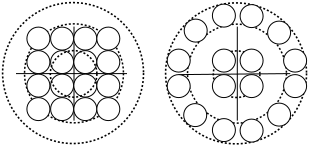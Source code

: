 <?xml version="1.0" encoding="UTF-8"?>
<dia:diagram xmlns:dia="http://www.lysator.liu.se/~alla/dia/">
  <dia:layer name="Background" visible="true" active="true">
    <dia:object type="Geometric - Perfect Circle" version="1" id="O0">
      <dia:attribute name="obj_pos">
        <dia:point val="18.18,-3.56"/>
      </dia:attribute>
      <dia:attribute name="obj_bb">
        <dia:rectangle val="18.14,-3.6;25.267,3.527"/>
      </dia:attribute>
      <dia:attribute name="meta">
        <dia:composite type="dict"/>
      </dia:attribute>
      <dia:attribute name="elem_corner">
        <dia:point val="18.18,-3.56"/>
      </dia:attribute>
      <dia:attribute name="elem_width">
        <dia:real val="7.047"/>
      </dia:attribute>
      <dia:attribute name="elem_height">
        <dia:real val="7.047"/>
      </dia:attribute>
      <dia:attribute name="line_width">
        <dia:real val="0.08"/>
      </dia:attribute>
      <dia:attribute name="line_colour">
        <dia:color val="#000000"/>
      </dia:attribute>
      <dia:attribute name="fill_colour">
        <dia:color val="#000000"/>
      </dia:attribute>
      <dia:attribute name="show_background">
        <dia:boolean val="false"/>
      </dia:attribute>
      <dia:attribute name="line_style">
        <dia:enum val="4"/>
        <dia:real val="1"/>
      </dia:attribute>
      <dia:attribute name="flip_horizontal">
        <dia:boolean val="false"/>
      </dia:attribute>
      <dia:attribute name="flip_vertical">
        <dia:boolean val="false"/>
      </dia:attribute>
      <dia:attribute name="subscale">
        <dia:real val="1"/>
      </dia:attribute>
    </dia:object>
    <dia:object type="Geometric - Perfect Circle" version="1" id="O1">
      <dia:attribute name="obj_pos">
        <dia:point val="19.275,-2.498"/>
      </dia:attribute>
      <dia:attribute name="obj_bb">
        <dia:rectangle val="19.238,-2.535;24.262,2.49"/>
      </dia:attribute>
      <dia:attribute name="meta">
        <dia:composite type="dict"/>
      </dia:attribute>
      <dia:attribute name="elem_corner">
        <dia:point val="19.275,-2.498"/>
      </dia:attribute>
      <dia:attribute name="elem_width">
        <dia:real val="4.95"/>
      </dia:attribute>
      <dia:attribute name="elem_height">
        <dia:real val="4.95"/>
      </dia:attribute>
      <dia:attribute name="line_width">
        <dia:real val="0.075"/>
      </dia:attribute>
      <dia:attribute name="line_colour">
        <dia:color val="#000000"/>
      </dia:attribute>
      <dia:attribute name="fill_colour">
        <dia:color val="#000000"/>
      </dia:attribute>
      <dia:attribute name="show_background">
        <dia:boolean val="false"/>
      </dia:attribute>
      <dia:attribute name="line_style">
        <dia:enum val="4"/>
        <dia:real val="1"/>
      </dia:attribute>
      <dia:attribute name="flip_horizontal">
        <dia:boolean val="false"/>
      </dia:attribute>
      <dia:attribute name="flip_vertical">
        <dia:boolean val="false"/>
      </dia:attribute>
      <dia:attribute name="subscale">
        <dia:real val="1"/>
      </dia:attribute>
    </dia:object>
    <dia:object type="Geometric - Perfect Circle" version="1" id="O2">
      <dia:attribute name="obj_pos">
        <dia:point val="20.565,-1.16"/>
      </dia:attribute>
      <dia:attribute name="obj_bb">
        <dia:rectangle val="20.525,-1.2;22.935,1.21"/>
      </dia:attribute>
      <dia:attribute name="meta">
        <dia:composite type="dict"/>
      </dia:attribute>
      <dia:attribute name="elem_corner">
        <dia:point val="20.565,-1.16"/>
      </dia:attribute>
      <dia:attribute name="elem_width">
        <dia:real val="2.33"/>
      </dia:attribute>
      <dia:attribute name="elem_height">
        <dia:real val="2.33"/>
      </dia:attribute>
      <dia:attribute name="line_width">
        <dia:real val="0.08"/>
      </dia:attribute>
      <dia:attribute name="line_colour">
        <dia:color val="#000000"/>
      </dia:attribute>
      <dia:attribute name="fill_colour">
        <dia:color val="#000000"/>
      </dia:attribute>
      <dia:attribute name="show_background">
        <dia:boolean val="false"/>
      </dia:attribute>
      <dia:attribute name="line_style">
        <dia:enum val="4"/>
        <dia:real val="1"/>
      </dia:attribute>
      <dia:attribute name="flip_horizontal">
        <dia:boolean val="false"/>
      </dia:attribute>
      <dia:attribute name="flip_vertical">
        <dia:boolean val="false"/>
      </dia:attribute>
      <dia:attribute name="subscale">
        <dia:real val="1"/>
      </dia:attribute>
    </dia:object>
    <dia:object type="Geometric - Perfect Circle" version="1" id="O3">
      <dia:attribute name="obj_pos">
        <dia:point val="10.03,-3.575"/>
      </dia:attribute>
      <dia:attribute name="obj_bb">
        <dia:rectangle val="9.99,-3.615;17.117,3.513"/>
      </dia:attribute>
      <dia:attribute name="meta">
        <dia:composite type="dict"/>
      </dia:attribute>
      <dia:attribute name="elem_corner">
        <dia:point val="10.03,-3.575"/>
      </dia:attribute>
      <dia:attribute name="elem_width">
        <dia:real val="7.047"/>
      </dia:attribute>
      <dia:attribute name="elem_height">
        <dia:real val="7.047"/>
      </dia:attribute>
      <dia:attribute name="line_width">
        <dia:real val="0.08"/>
      </dia:attribute>
      <dia:attribute name="line_colour">
        <dia:color val="#000000"/>
      </dia:attribute>
      <dia:attribute name="fill_colour">
        <dia:color val="#000000"/>
      </dia:attribute>
      <dia:attribute name="show_background">
        <dia:boolean val="false"/>
      </dia:attribute>
      <dia:attribute name="line_style">
        <dia:enum val="4"/>
        <dia:real val="1"/>
      </dia:attribute>
      <dia:attribute name="flip_horizontal">
        <dia:boolean val="false"/>
      </dia:attribute>
      <dia:attribute name="flip_vertical">
        <dia:boolean val="false"/>
      </dia:attribute>
      <dia:attribute name="subscale">
        <dia:real val="1"/>
      </dia:attribute>
    </dia:object>
    <dia:object type="Geometric - Perfect Circle" version="1" id="O4">
      <dia:attribute name="obj_pos">
        <dia:point val="11.125,-2.513"/>
      </dia:attribute>
      <dia:attribute name="obj_bb">
        <dia:rectangle val="11.088,-2.55;16.113,2.475"/>
      </dia:attribute>
      <dia:attribute name="meta">
        <dia:composite type="dict"/>
      </dia:attribute>
      <dia:attribute name="elem_corner">
        <dia:point val="11.125,-2.513"/>
      </dia:attribute>
      <dia:attribute name="elem_width">
        <dia:real val="4.95"/>
      </dia:attribute>
      <dia:attribute name="elem_height">
        <dia:real val="4.95"/>
      </dia:attribute>
      <dia:attribute name="line_width">
        <dia:real val="0.075"/>
      </dia:attribute>
      <dia:attribute name="line_colour">
        <dia:color val="#000000"/>
      </dia:attribute>
      <dia:attribute name="fill_colour">
        <dia:color val="#000000"/>
      </dia:attribute>
      <dia:attribute name="show_background">
        <dia:boolean val="false"/>
      </dia:attribute>
      <dia:attribute name="line_style">
        <dia:enum val="4"/>
        <dia:real val="1"/>
      </dia:attribute>
      <dia:attribute name="flip_horizontal">
        <dia:boolean val="false"/>
      </dia:attribute>
      <dia:attribute name="flip_vertical">
        <dia:boolean val="false"/>
      </dia:attribute>
      <dia:attribute name="subscale">
        <dia:real val="1"/>
      </dia:attribute>
    </dia:object>
    <dia:object type="Standard - Line" version="0" id="O5">
      <dia:attribute name="obj_pos">
        <dia:point val="10.7,-0.025"/>
      </dia:attribute>
      <dia:attribute name="obj_bb">
        <dia:rectangle val="10.675,-0.05;16.275,0"/>
      </dia:attribute>
      <dia:attribute name="conn_endpoints">
        <dia:point val="10.7,-0.025"/>
        <dia:point val="16.25,-0.025"/>
      </dia:attribute>
      <dia:attribute name="numcp">
        <dia:int val="1"/>
      </dia:attribute>
      <dia:attribute name="line_width">
        <dia:real val="0.05"/>
      </dia:attribute>
    </dia:object>
    <dia:object type="Standard - Line" version="0" id="O6">
      <dia:attribute name="obj_pos">
        <dia:point val="13.6,-2.375"/>
      </dia:attribute>
      <dia:attribute name="obj_bb">
        <dia:rectangle val="13.575,-2.4;13.625,2.35"/>
      </dia:attribute>
      <dia:attribute name="conn_endpoints">
        <dia:point val="13.6,-2.375"/>
        <dia:point val="13.6,2.325"/>
      </dia:attribute>
      <dia:attribute name="numcp">
        <dia:int val="1"/>
      </dia:attribute>
      <dia:attribute name="line_width">
        <dia:real val="0.05"/>
      </dia:attribute>
    </dia:object>
    <dia:group>
      <dia:object type="Standard - Ellipse" version="0" id="O7">
        <dia:attribute name="obj_pos">
          <dia:point val="11.245,-1.175"/>
        </dia:attribute>
        <dia:attribute name="obj_bb">
          <dia:rectangle val="11.232,-1.188;12.408,-0.013"/>
        </dia:attribute>
        <dia:attribute name="elem_corner">
          <dia:point val="11.245,-1.175"/>
        </dia:attribute>
        <dia:attribute name="elem_width">
          <dia:real val="1.15"/>
        </dia:attribute>
        <dia:attribute name="elem_height">
          <dia:real val="1.15"/>
        </dia:attribute>
        <dia:attribute name="border_width">
          <dia:real val="0.025"/>
        </dia:attribute>
        <dia:attribute name="aspect">
          <dia:enum val="2"/>
        </dia:attribute>
      </dia:object>
      <dia:object type="Standard - Ellipse" version="0" id="O8">
        <dia:attribute name="obj_pos">
          <dia:point val="11.245,-1.192e-08"/>
        </dia:attribute>
        <dia:attribute name="obj_bb">
          <dia:rectangle val="11.232,-0.013;12.408,1.163"/>
        </dia:attribute>
        <dia:attribute name="elem_corner">
          <dia:point val="11.245,-1.192e-08"/>
        </dia:attribute>
        <dia:attribute name="elem_width">
          <dia:real val="1.15"/>
        </dia:attribute>
        <dia:attribute name="elem_height">
          <dia:real val="1.15"/>
        </dia:attribute>
        <dia:attribute name="border_width">
          <dia:real val="0.025"/>
        </dia:attribute>
        <dia:attribute name="aspect">
          <dia:enum val="2"/>
        </dia:attribute>
      </dia:object>
      <dia:object type="Standard - Ellipse" version="0" id="O9">
        <dia:attribute name="obj_pos">
          <dia:point val="11.245,-2.35"/>
        </dia:attribute>
        <dia:attribute name="obj_bb">
          <dia:rectangle val="11.232,-2.362;12.408,-1.188"/>
        </dia:attribute>
        <dia:attribute name="elem_corner">
          <dia:point val="11.245,-2.35"/>
        </dia:attribute>
        <dia:attribute name="elem_width">
          <dia:real val="1.15"/>
        </dia:attribute>
        <dia:attribute name="elem_height">
          <dia:real val="1.15"/>
        </dia:attribute>
        <dia:attribute name="border_width">
          <dia:real val="0.025"/>
        </dia:attribute>
        <dia:attribute name="aspect">
          <dia:enum val="2"/>
        </dia:attribute>
      </dia:object>
      <dia:object type="Standard - Ellipse" version="0" id="O10">
        <dia:attribute name="obj_pos">
          <dia:point val="11.245,1.175"/>
        </dia:attribute>
        <dia:attribute name="obj_bb">
          <dia:rectangle val="11.232,1.163;12.408,2.337"/>
        </dia:attribute>
        <dia:attribute name="elem_corner">
          <dia:point val="11.245,1.175"/>
        </dia:attribute>
        <dia:attribute name="elem_width">
          <dia:real val="1.15"/>
        </dia:attribute>
        <dia:attribute name="elem_height">
          <dia:real val="1.15"/>
        </dia:attribute>
        <dia:attribute name="border_width">
          <dia:real val="0.025"/>
        </dia:attribute>
        <dia:attribute name="aspect">
          <dia:enum val="2"/>
        </dia:attribute>
      </dia:object>
    </dia:group>
    <dia:group>
      <dia:object type="Standard - Ellipse" version="0" id="O11">
        <dia:attribute name="obj_pos">
          <dia:point val="12.43,-1.175"/>
        </dia:attribute>
        <dia:attribute name="obj_bb">
          <dia:rectangle val="12.418,-1.188;13.592,-0.013"/>
        </dia:attribute>
        <dia:attribute name="elem_corner">
          <dia:point val="12.43,-1.175"/>
        </dia:attribute>
        <dia:attribute name="elem_width">
          <dia:real val="1.15"/>
        </dia:attribute>
        <dia:attribute name="elem_height">
          <dia:real val="1.15"/>
        </dia:attribute>
        <dia:attribute name="border_width">
          <dia:real val="0.025"/>
        </dia:attribute>
        <dia:attribute name="aspect">
          <dia:enum val="2"/>
        </dia:attribute>
      </dia:object>
      <dia:object type="Standard - Ellipse" version="0" id="O12">
        <dia:attribute name="obj_pos">
          <dia:point val="12.43,-1.192e-08"/>
        </dia:attribute>
        <dia:attribute name="obj_bb">
          <dia:rectangle val="12.418,-0.013;13.592,1.163"/>
        </dia:attribute>
        <dia:attribute name="elem_corner">
          <dia:point val="12.43,-1.192e-08"/>
        </dia:attribute>
        <dia:attribute name="elem_width">
          <dia:real val="1.15"/>
        </dia:attribute>
        <dia:attribute name="elem_height">
          <dia:real val="1.15"/>
        </dia:attribute>
        <dia:attribute name="border_width">
          <dia:real val="0.025"/>
        </dia:attribute>
        <dia:attribute name="aspect">
          <dia:enum val="2"/>
        </dia:attribute>
      </dia:object>
      <dia:object type="Standard - Ellipse" version="0" id="O13">
        <dia:attribute name="obj_pos">
          <dia:point val="12.43,-2.35"/>
        </dia:attribute>
        <dia:attribute name="obj_bb">
          <dia:rectangle val="12.418,-2.362;13.592,-1.188"/>
        </dia:attribute>
        <dia:attribute name="elem_corner">
          <dia:point val="12.43,-2.35"/>
        </dia:attribute>
        <dia:attribute name="elem_width">
          <dia:real val="1.15"/>
        </dia:attribute>
        <dia:attribute name="elem_height">
          <dia:real val="1.15"/>
        </dia:attribute>
        <dia:attribute name="border_width">
          <dia:real val="0.025"/>
        </dia:attribute>
        <dia:attribute name="aspect">
          <dia:enum val="2"/>
        </dia:attribute>
      </dia:object>
      <dia:object type="Standard - Ellipse" version="0" id="O14">
        <dia:attribute name="obj_pos">
          <dia:point val="12.43,1.175"/>
        </dia:attribute>
        <dia:attribute name="obj_bb">
          <dia:rectangle val="12.418,1.163;13.592,2.337"/>
        </dia:attribute>
        <dia:attribute name="elem_corner">
          <dia:point val="12.43,1.175"/>
        </dia:attribute>
        <dia:attribute name="elem_width">
          <dia:real val="1.15"/>
        </dia:attribute>
        <dia:attribute name="elem_height">
          <dia:real val="1.15"/>
        </dia:attribute>
        <dia:attribute name="border_width">
          <dia:real val="0.025"/>
        </dia:attribute>
        <dia:attribute name="aspect">
          <dia:enum val="2"/>
        </dia:attribute>
      </dia:object>
    </dia:group>
    <dia:group>
      <dia:object type="Standard - Ellipse" version="0" id="O15">
        <dia:attribute name="obj_pos">
          <dia:point val="13.59,-1.175"/>
        </dia:attribute>
        <dia:attribute name="obj_bb">
          <dia:rectangle val="13.578,-1.188;14.752,-0.013"/>
        </dia:attribute>
        <dia:attribute name="elem_corner">
          <dia:point val="13.59,-1.175"/>
        </dia:attribute>
        <dia:attribute name="elem_width">
          <dia:real val="1.15"/>
        </dia:attribute>
        <dia:attribute name="elem_height">
          <dia:real val="1.15"/>
        </dia:attribute>
        <dia:attribute name="border_width">
          <dia:real val="0.025"/>
        </dia:attribute>
        <dia:attribute name="aspect">
          <dia:enum val="2"/>
        </dia:attribute>
      </dia:object>
      <dia:object type="Standard - Ellipse" version="0" id="O16">
        <dia:attribute name="obj_pos">
          <dia:point val="13.59,-1.192e-08"/>
        </dia:attribute>
        <dia:attribute name="obj_bb">
          <dia:rectangle val="13.578,-0.013;14.752,1.163"/>
        </dia:attribute>
        <dia:attribute name="elem_corner">
          <dia:point val="13.59,-1.192e-08"/>
        </dia:attribute>
        <dia:attribute name="elem_width">
          <dia:real val="1.15"/>
        </dia:attribute>
        <dia:attribute name="elem_height">
          <dia:real val="1.15"/>
        </dia:attribute>
        <dia:attribute name="border_width">
          <dia:real val="0.025"/>
        </dia:attribute>
        <dia:attribute name="aspect">
          <dia:enum val="2"/>
        </dia:attribute>
      </dia:object>
      <dia:object type="Standard - Ellipse" version="0" id="O17">
        <dia:attribute name="obj_pos">
          <dia:point val="13.59,-2.35"/>
        </dia:attribute>
        <dia:attribute name="obj_bb">
          <dia:rectangle val="13.578,-2.362;14.752,-1.188"/>
        </dia:attribute>
        <dia:attribute name="elem_corner">
          <dia:point val="13.59,-2.35"/>
        </dia:attribute>
        <dia:attribute name="elem_width">
          <dia:real val="1.15"/>
        </dia:attribute>
        <dia:attribute name="elem_height">
          <dia:real val="1.15"/>
        </dia:attribute>
        <dia:attribute name="border_width">
          <dia:real val="0.025"/>
        </dia:attribute>
        <dia:attribute name="aspect">
          <dia:enum val="2"/>
        </dia:attribute>
      </dia:object>
      <dia:object type="Standard - Ellipse" version="0" id="O18">
        <dia:attribute name="obj_pos">
          <dia:point val="13.59,1.175"/>
        </dia:attribute>
        <dia:attribute name="obj_bb">
          <dia:rectangle val="13.578,1.163;14.752,2.337"/>
        </dia:attribute>
        <dia:attribute name="elem_corner">
          <dia:point val="13.59,1.175"/>
        </dia:attribute>
        <dia:attribute name="elem_width">
          <dia:real val="1.15"/>
        </dia:attribute>
        <dia:attribute name="elem_height">
          <dia:real val="1.15"/>
        </dia:attribute>
        <dia:attribute name="border_width">
          <dia:real val="0.025"/>
        </dia:attribute>
        <dia:attribute name="aspect">
          <dia:enum val="2"/>
        </dia:attribute>
      </dia:object>
    </dia:group>
    <dia:group>
      <dia:object type="Standard - Ellipse" version="0" id="O19">
        <dia:attribute name="obj_pos">
          <dia:point val="14.74,-1.175"/>
        </dia:attribute>
        <dia:attribute name="obj_bb">
          <dia:rectangle val="14.727,-1.188;15.902,-0.013"/>
        </dia:attribute>
        <dia:attribute name="elem_corner">
          <dia:point val="14.74,-1.175"/>
        </dia:attribute>
        <dia:attribute name="elem_width">
          <dia:real val="1.15"/>
        </dia:attribute>
        <dia:attribute name="elem_height">
          <dia:real val="1.15"/>
        </dia:attribute>
        <dia:attribute name="border_width">
          <dia:real val="0.025"/>
        </dia:attribute>
        <dia:attribute name="aspect">
          <dia:enum val="2"/>
        </dia:attribute>
      </dia:object>
      <dia:object type="Standard - Ellipse" version="0" id="O20">
        <dia:attribute name="obj_pos">
          <dia:point val="14.74,-1.192e-08"/>
        </dia:attribute>
        <dia:attribute name="obj_bb">
          <dia:rectangle val="14.727,-0.013;15.902,1.163"/>
        </dia:attribute>
        <dia:attribute name="elem_corner">
          <dia:point val="14.74,-1.192e-08"/>
        </dia:attribute>
        <dia:attribute name="elem_width">
          <dia:real val="1.15"/>
        </dia:attribute>
        <dia:attribute name="elem_height">
          <dia:real val="1.15"/>
        </dia:attribute>
        <dia:attribute name="border_width">
          <dia:real val="0.025"/>
        </dia:attribute>
        <dia:attribute name="aspect">
          <dia:enum val="2"/>
        </dia:attribute>
      </dia:object>
      <dia:object type="Standard - Ellipse" version="0" id="O21">
        <dia:attribute name="obj_pos">
          <dia:point val="14.74,-2.35"/>
        </dia:attribute>
        <dia:attribute name="obj_bb">
          <dia:rectangle val="14.727,-2.362;15.902,-1.188"/>
        </dia:attribute>
        <dia:attribute name="elem_corner">
          <dia:point val="14.74,-2.35"/>
        </dia:attribute>
        <dia:attribute name="elem_width">
          <dia:real val="1.15"/>
        </dia:attribute>
        <dia:attribute name="elem_height">
          <dia:real val="1.15"/>
        </dia:attribute>
        <dia:attribute name="border_width">
          <dia:real val="0.025"/>
        </dia:attribute>
        <dia:attribute name="aspect">
          <dia:enum val="2"/>
        </dia:attribute>
      </dia:object>
      <dia:object type="Standard - Ellipse" version="0" id="O22">
        <dia:attribute name="obj_pos">
          <dia:point val="14.74,1.175"/>
        </dia:attribute>
        <dia:attribute name="obj_bb">
          <dia:rectangle val="14.727,1.163;15.902,2.337"/>
        </dia:attribute>
        <dia:attribute name="elem_corner">
          <dia:point val="14.74,1.175"/>
        </dia:attribute>
        <dia:attribute name="elem_width">
          <dia:real val="1.15"/>
        </dia:attribute>
        <dia:attribute name="elem_height">
          <dia:real val="1.15"/>
        </dia:attribute>
        <dia:attribute name="border_width">
          <dia:real val="0.025"/>
        </dia:attribute>
        <dia:attribute name="aspect">
          <dia:enum val="2"/>
        </dia:attribute>
      </dia:object>
    </dia:group>
    <dia:object type="Standard - Line" version="0" id="O23">
      <dia:attribute name="obj_pos">
        <dia:point val="18.835,0.025"/>
      </dia:attribute>
      <dia:attribute name="obj_bb">
        <dia:rectangle val="18.81,-0.05;24.44,0.05"/>
      </dia:attribute>
      <dia:attribute name="conn_endpoints">
        <dia:point val="18.835,0.025"/>
        <dia:point val="24.415,-0.025"/>
      </dia:attribute>
      <dia:attribute name="numcp">
        <dia:int val="1"/>
      </dia:attribute>
      <dia:attribute name="line_width">
        <dia:real val="0.05"/>
      </dia:attribute>
      <dia:connections>
        <dia:connection handle="0" to="O26" connection="1"/>
      </dia:connections>
    </dia:object>
    <dia:object type="Standard - Line" version="0" id="O24">
      <dia:attribute name="obj_pos">
        <dia:point val="21.765,-2.375"/>
      </dia:attribute>
      <dia:attribute name="obj_bb">
        <dia:rectangle val="21.74,-2.4;21.79,2.35"/>
      </dia:attribute>
      <dia:attribute name="conn_endpoints">
        <dia:point val="21.765,-2.375"/>
        <dia:point val="21.765,2.325"/>
      </dia:attribute>
      <dia:attribute name="numcp">
        <dia:int val="1"/>
      </dia:attribute>
      <dia:attribute name="line_width">
        <dia:real val="0.05"/>
      </dia:attribute>
    </dia:object>
    <dia:object type="Standard - Ellipse" version="0" id="O25">
      <dia:attribute name="obj_pos">
        <dia:point val="18.26,-1.25"/>
      </dia:attribute>
      <dia:attribute name="obj_bb">
        <dia:rectangle val="18.235,-1.275;19.435,-0.075"/>
      </dia:attribute>
      <dia:attribute name="elem_corner">
        <dia:point val="18.26,-1.25"/>
      </dia:attribute>
      <dia:attribute name="elem_width">
        <dia:real val="1.15"/>
      </dia:attribute>
      <dia:attribute name="elem_height">
        <dia:real val="1.15"/>
      </dia:attribute>
      <dia:attribute name="border_width">
        <dia:real val="0.05"/>
      </dia:attribute>
      <dia:attribute name="aspect">
        <dia:enum val="2"/>
      </dia:attribute>
    </dia:object>
    <dia:object type="Standard - Ellipse" version="0" id="O26">
      <dia:attribute name="obj_pos">
        <dia:point val="18.26,0.025"/>
      </dia:attribute>
      <dia:attribute name="obj_bb">
        <dia:rectangle val="18.235,0;19.435,1.2"/>
      </dia:attribute>
      <dia:attribute name="elem_corner">
        <dia:point val="18.26,0.025"/>
      </dia:attribute>
      <dia:attribute name="elem_width">
        <dia:real val="1.15"/>
      </dia:attribute>
      <dia:attribute name="elem_height">
        <dia:real val="1.15"/>
      </dia:attribute>
      <dia:attribute name="border_width">
        <dia:real val="0.05"/>
      </dia:attribute>
      <dia:attribute name="aspect">
        <dia:enum val="2"/>
      </dia:attribute>
    </dia:object>
    <dia:object type="Standard - Ellipse" version="0" id="O27">
      <dia:attribute name="obj_pos">
        <dia:point val="19.11,-2.75"/>
      </dia:attribute>
      <dia:attribute name="obj_bb">
        <dia:rectangle val="19.085,-2.775;20.285,-1.575"/>
      </dia:attribute>
      <dia:attribute name="elem_corner">
        <dia:point val="19.11,-2.75"/>
      </dia:attribute>
      <dia:attribute name="elem_width">
        <dia:real val="1.15"/>
      </dia:attribute>
      <dia:attribute name="elem_height">
        <dia:real val="1.15"/>
      </dia:attribute>
      <dia:attribute name="border_width">
        <dia:real val="0.05"/>
      </dia:attribute>
      <dia:attribute name="aspect">
        <dia:enum val="2"/>
      </dia:attribute>
    </dia:object>
    <dia:object type="Standard - Ellipse" version="0" id="O28">
      <dia:attribute name="obj_pos">
        <dia:point val="19.085,1.475"/>
      </dia:attribute>
      <dia:attribute name="obj_bb">
        <dia:rectangle val="19.06,1.45;20.26,2.65"/>
      </dia:attribute>
      <dia:attribute name="elem_corner">
        <dia:point val="19.085,1.475"/>
      </dia:attribute>
      <dia:attribute name="elem_width">
        <dia:real val="1.15"/>
      </dia:attribute>
      <dia:attribute name="elem_height">
        <dia:real val="1.15"/>
      </dia:attribute>
      <dia:attribute name="border_width">
        <dia:real val="0.05"/>
      </dia:attribute>
      <dia:attribute name="aspect">
        <dia:enum val="2"/>
      </dia:attribute>
    </dia:object>
    <dia:object type="Standard - Ellipse" version="0" id="O29">
      <dia:attribute name="obj_pos">
        <dia:point val="20.52,-1.25"/>
      </dia:attribute>
      <dia:attribute name="obj_bb">
        <dia:rectangle val="20.495,-1.275;21.695,-0.075"/>
      </dia:attribute>
      <dia:attribute name="elem_corner">
        <dia:point val="20.52,-1.25"/>
      </dia:attribute>
      <dia:attribute name="elem_width">
        <dia:real val="1.15"/>
      </dia:attribute>
      <dia:attribute name="elem_height">
        <dia:real val="1.15"/>
      </dia:attribute>
      <dia:attribute name="border_width">
        <dia:real val="0.05"/>
      </dia:attribute>
      <dia:attribute name="aspect">
        <dia:enum val="2"/>
      </dia:attribute>
    </dia:object>
    <dia:object type="Standard - Ellipse" version="0" id="O30">
      <dia:attribute name="obj_pos">
        <dia:point val="20.52,0.025"/>
      </dia:attribute>
      <dia:attribute name="obj_bb">
        <dia:rectangle val="20.495,0;21.695,1.2"/>
      </dia:attribute>
      <dia:attribute name="elem_corner">
        <dia:point val="20.52,0.025"/>
      </dia:attribute>
      <dia:attribute name="elem_width">
        <dia:real val="1.15"/>
      </dia:attribute>
      <dia:attribute name="elem_height">
        <dia:real val="1.15"/>
      </dia:attribute>
      <dia:attribute name="border_width">
        <dia:real val="0.05"/>
      </dia:attribute>
      <dia:attribute name="aspect">
        <dia:enum val="2"/>
      </dia:attribute>
    </dia:object>
    <dia:object type="Standard - Ellipse" version="0" id="O31">
      <dia:attribute name="obj_pos">
        <dia:point val="20.52,-3.5"/>
      </dia:attribute>
      <dia:attribute name="obj_bb">
        <dia:rectangle val="20.495,-3.525;21.695,-2.325"/>
      </dia:attribute>
      <dia:attribute name="elem_corner">
        <dia:point val="20.52,-3.5"/>
      </dia:attribute>
      <dia:attribute name="elem_width">
        <dia:real val="1.15"/>
      </dia:attribute>
      <dia:attribute name="elem_height">
        <dia:real val="1.15"/>
      </dia:attribute>
      <dia:attribute name="border_width">
        <dia:real val="0.05"/>
      </dia:attribute>
      <dia:attribute name="aspect">
        <dia:enum val="2"/>
      </dia:attribute>
    </dia:object>
    <dia:object type="Standard - Ellipse" version="0" id="O32">
      <dia:attribute name="obj_pos">
        <dia:point val="20.52,2.225"/>
      </dia:attribute>
      <dia:attribute name="obj_bb">
        <dia:rectangle val="20.495,2.2;21.695,3.4"/>
      </dia:attribute>
      <dia:attribute name="elem_corner">
        <dia:point val="20.52,2.225"/>
      </dia:attribute>
      <dia:attribute name="elem_width">
        <dia:real val="1.15"/>
      </dia:attribute>
      <dia:attribute name="elem_height">
        <dia:real val="1.15"/>
      </dia:attribute>
      <dia:attribute name="border_width">
        <dia:real val="0.05"/>
      </dia:attribute>
      <dia:attribute name="aspect">
        <dia:enum val="2"/>
      </dia:attribute>
    </dia:object>
    <dia:object type="Standard - Ellipse" version="0" id="O33">
      <dia:attribute name="obj_pos">
        <dia:point val="21.905,-1.25"/>
      </dia:attribute>
      <dia:attribute name="obj_bb">
        <dia:rectangle val="21.88,-1.275;23.08,-0.075"/>
      </dia:attribute>
      <dia:attribute name="elem_corner">
        <dia:point val="21.905,-1.25"/>
      </dia:attribute>
      <dia:attribute name="elem_width">
        <dia:real val="1.15"/>
      </dia:attribute>
      <dia:attribute name="elem_height">
        <dia:real val="1.15"/>
      </dia:attribute>
      <dia:attribute name="border_width">
        <dia:real val="0.05"/>
      </dia:attribute>
      <dia:attribute name="aspect">
        <dia:enum val="2"/>
      </dia:attribute>
    </dia:object>
    <dia:object type="Standard - Ellipse" version="0" id="O34">
      <dia:attribute name="obj_pos">
        <dia:point val="21.905,0.025"/>
      </dia:attribute>
      <dia:attribute name="obj_bb">
        <dia:rectangle val="21.88,0;23.08,1.2"/>
      </dia:attribute>
      <dia:attribute name="elem_corner">
        <dia:point val="21.905,0.025"/>
      </dia:attribute>
      <dia:attribute name="elem_width">
        <dia:real val="1.15"/>
      </dia:attribute>
      <dia:attribute name="elem_height">
        <dia:real val="1.15"/>
      </dia:attribute>
      <dia:attribute name="border_width">
        <dia:real val="0.05"/>
      </dia:attribute>
      <dia:attribute name="aspect">
        <dia:enum val="2"/>
      </dia:attribute>
    </dia:object>
    <dia:object type="Standard - Ellipse" version="0" id="O35">
      <dia:attribute name="obj_pos">
        <dia:point val="21.905,-3.475"/>
      </dia:attribute>
      <dia:attribute name="obj_bb">
        <dia:rectangle val="21.88,-3.5;23.08,-2.3"/>
      </dia:attribute>
      <dia:attribute name="elem_corner">
        <dia:point val="21.905,-3.475"/>
      </dia:attribute>
      <dia:attribute name="elem_width">
        <dia:real val="1.15"/>
      </dia:attribute>
      <dia:attribute name="elem_height">
        <dia:real val="1.15"/>
      </dia:attribute>
      <dia:attribute name="border_width">
        <dia:real val="0.05"/>
      </dia:attribute>
      <dia:attribute name="aspect">
        <dia:enum val="2"/>
      </dia:attribute>
    </dia:object>
    <dia:object type="Standard - Ellipse" version="0" id="O36">
      <dia:attribute name="obj_pos">
        <dia:point val="21.905,2.25"/>
      </dia:attribute>
      <dia:attribute name="obj_bb">
        <dia:rectangle val="21.88,2.225;23.08,3.425"/>
      </dia:attribute>
      <dia:attribute name="elem_corner">
        <dia:point val="21.905,2.25"/>
      </dia:attribute>
      <dia:attribute name="elem_width">
        <dia:real val="1.15"/>
      </dia:attribute>
      <dia:attribute name="elem_height">
        <dia:real val="1.15"/>
      </dia:attribute>
      <dia:attribute name="border_width">
        <dia:real val="0.05"/>
      </dia:attribute>
      <dia:attribute name="aspect">
        <dia:enum val="2"/>
      </dia:attribute>
    </dia:object>
    <dia:object type="Standard - Ellipse" version="0" id="O37">
      <dia:attribute name="obj_pos">
        <dia:point val="24.08,-1.25"/>
      </dia:attribute>
      <dia:attribute name="obj_bb">
        <dia:rectangle val="24.055,-1.275;25.255,-0.075"/>
      </dia:attribute>
      <dia:attribute name="elem_corner">
        <dia:point val="24.08,-1.25"/>
      </dia:attribute>
      <dia:attribute name="elem_width">
        <dia:real val="1.15"/>
      </dia:attribute>
      <dia:attribute name="elem_height">
        <dia:real val="1.15"/>
      </dia:attribute>
      <dia:attribute name="border_width">
        <dia:real val="0.05"/>
      </dia:attribute>
      <dia:attribute name="aspect">
        <dia:enum val="2"/>
      </dia:attribute>
    </dia:object>
    <dia:object type="Standard - Ellipse" version="0" id="O38">
      <dia:attribute name="obj_pos">
        <dia:point val="24.08,0.025"/>
      </dia:attribute>
      <dia:attribute name="obj_bb">
        <dia:rectangle val="24.055,0;25.255,1.2"/>
      </dia:attribute>
      <dia:attribute name="elem_corner">
        <dia:point val="24.08,0.025"/>
      </dia:attribute>
      <dia:attribute name="elem_width">
        <dia:real val="1.15"/>
      </dia:attribute>
      <dia:attribute name="elem_height">
        <dia:real val="1.15"/>
      </dia:attribute>
      <dia:attribute name="border_width">
        <dia:real val="0.05"/>
      </dia:attribute>
      <dia:attribute name="aspect">
        <dia:enum val="2"/>
      </dia:attribute>
    </dia:object>
    <dia:object type="Standard - Ellipse" version="0" id="O39">
      <dia:attribute name="obj_pos">
        <dia:point val="23.28,-2.65"/>
      </dia:attribute>
      <dia:attribute name="obj_bb">
        <dia:rectangle val="23.255,-2.675;24.455,-1.475"/>
      </dia:attribute>
      <dia:attribute name="elem_corner">
        <dia:point val="23.28,-2.65"/>
      </dia:attribute>
      <dia:attribute name="elem_width">
        <dia:real val="1.15"/>
      </dia:attribute>
      <dia:attribute name="elem_height">
        <dia:real val="1.15"/>
      </dia:attribute>
      <dia:attribute name="border_width">
        <dia:real val="0.05"/>
      </dia:attribute>
      <dia:attribute name="aspect">
        <dia:enum val="2"/>
      </dia:attribute>
    </dia:object>
    <dia:object type="Standard - Ellipse" version="0" id="O40">
      <dia:attribute name="obj_pos">
        <dia:point val="23.28,1.45"/>
      </dia:attribute>
      <dia:attribute name="obj_bb">
        <dia:rectangle val="23.255,1.425;24.455,2.625"/>
      </dia:attribute>
      <dia:attribute name="elem_corner">
        <dia:point val="23.28,1.45"/>
      </dia:attribute>
      <dia:attribute name="elem_width">
        <dia:real val="1.15"/>
      </dia:attribute>
      <dia:attribute name="elem_height">
        <dia:real val="1.15"/>
      </dia:attribute>
      <dia:attribute name="border_width">
        <dia:real val="0.05"/>
      </dia:attribute>
      <dia:attribute name="aspect">
        <dia:enum val="2"/>
      </dia:attribute>
    </dia:object>
    <dia:object type="Geometric - Perfect Circle" version="1" id="O41">
      <dia:attribute name="obj_pos">
        <dia:point val="12.415,-1.175"/>
      </dia:attribute>
      <dia:attribute name="obj_bb">
        <dia:rectangle val="12.375,-1.215;14.785,1.195"/>
      </dia:attribute>
      <dia:attribute name="meta">
        <dia:composite type="dict"/>
      </dia:attribute>
      <dia:attribute name="elem_corner">
        <dia:point val="12.415,-1.175"/>
      </dia:attribute>
      <dia:attribute name="elem_width">
        <dia:real val="2.33"/>
      </dia:attribute>
      <dia:attribute name="elem_height">
        <dia:real val="2.33"/>
      </dia:attribute>
      <dia:attribute name="line_width">
        <dia:real val="0.08"/>
      </dia:attribute>
      <dia:attribute name="line_colour">
        <dia:color val="#000000"/>
      </dia:attribute>
      <dia:attribute name="fill_colour">
        <dia:color val="#000000"/>
      </dia:attribute>
      <dia:attribute name="show_background">
        <dia:boolean val="false"/>
      </dia:attribute>
      <dia:attribute name="line_style">
        <dia:enum val="4"/>
        <dia:real val="1"/>
      </dia:attribute>
      <dia:attribute name="flip_horizontal">
        <dia:boolean val="false"/>
      </dia:attribute>
      <dia:attribute name="flip_vertical">
        <dia:boolean val="false"/>
      </dia:attribute>
      <dia:attribute name="subscale">
        <dia:real val="1"/>
      </dia:attribute>
    </dia:object>
  </dia:layer>
</dia:diagram>
